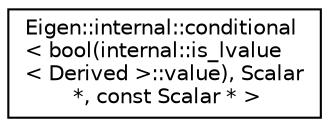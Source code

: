 digraph "Graphical Class Hierarchy"
{
  edge [fontname="Helvetica",fontsize="10",labelfontname="Helvetica",labelfontsize="10"];
  node [fontname="Helvetica",fontsize="10",shape=record];
  rankdir="LR";
  Node1 [label="Eigen::internal::conditional\l\< bool(internal::is_lvalue\l\< Derived \>::value), Scalar\l *, const Scalar * \>",height=0.2,width=0.4,color="black", fillcolor="white", style="filled",URL="$struct_eigen_1_1internal_1_1conditional.html"];
}
